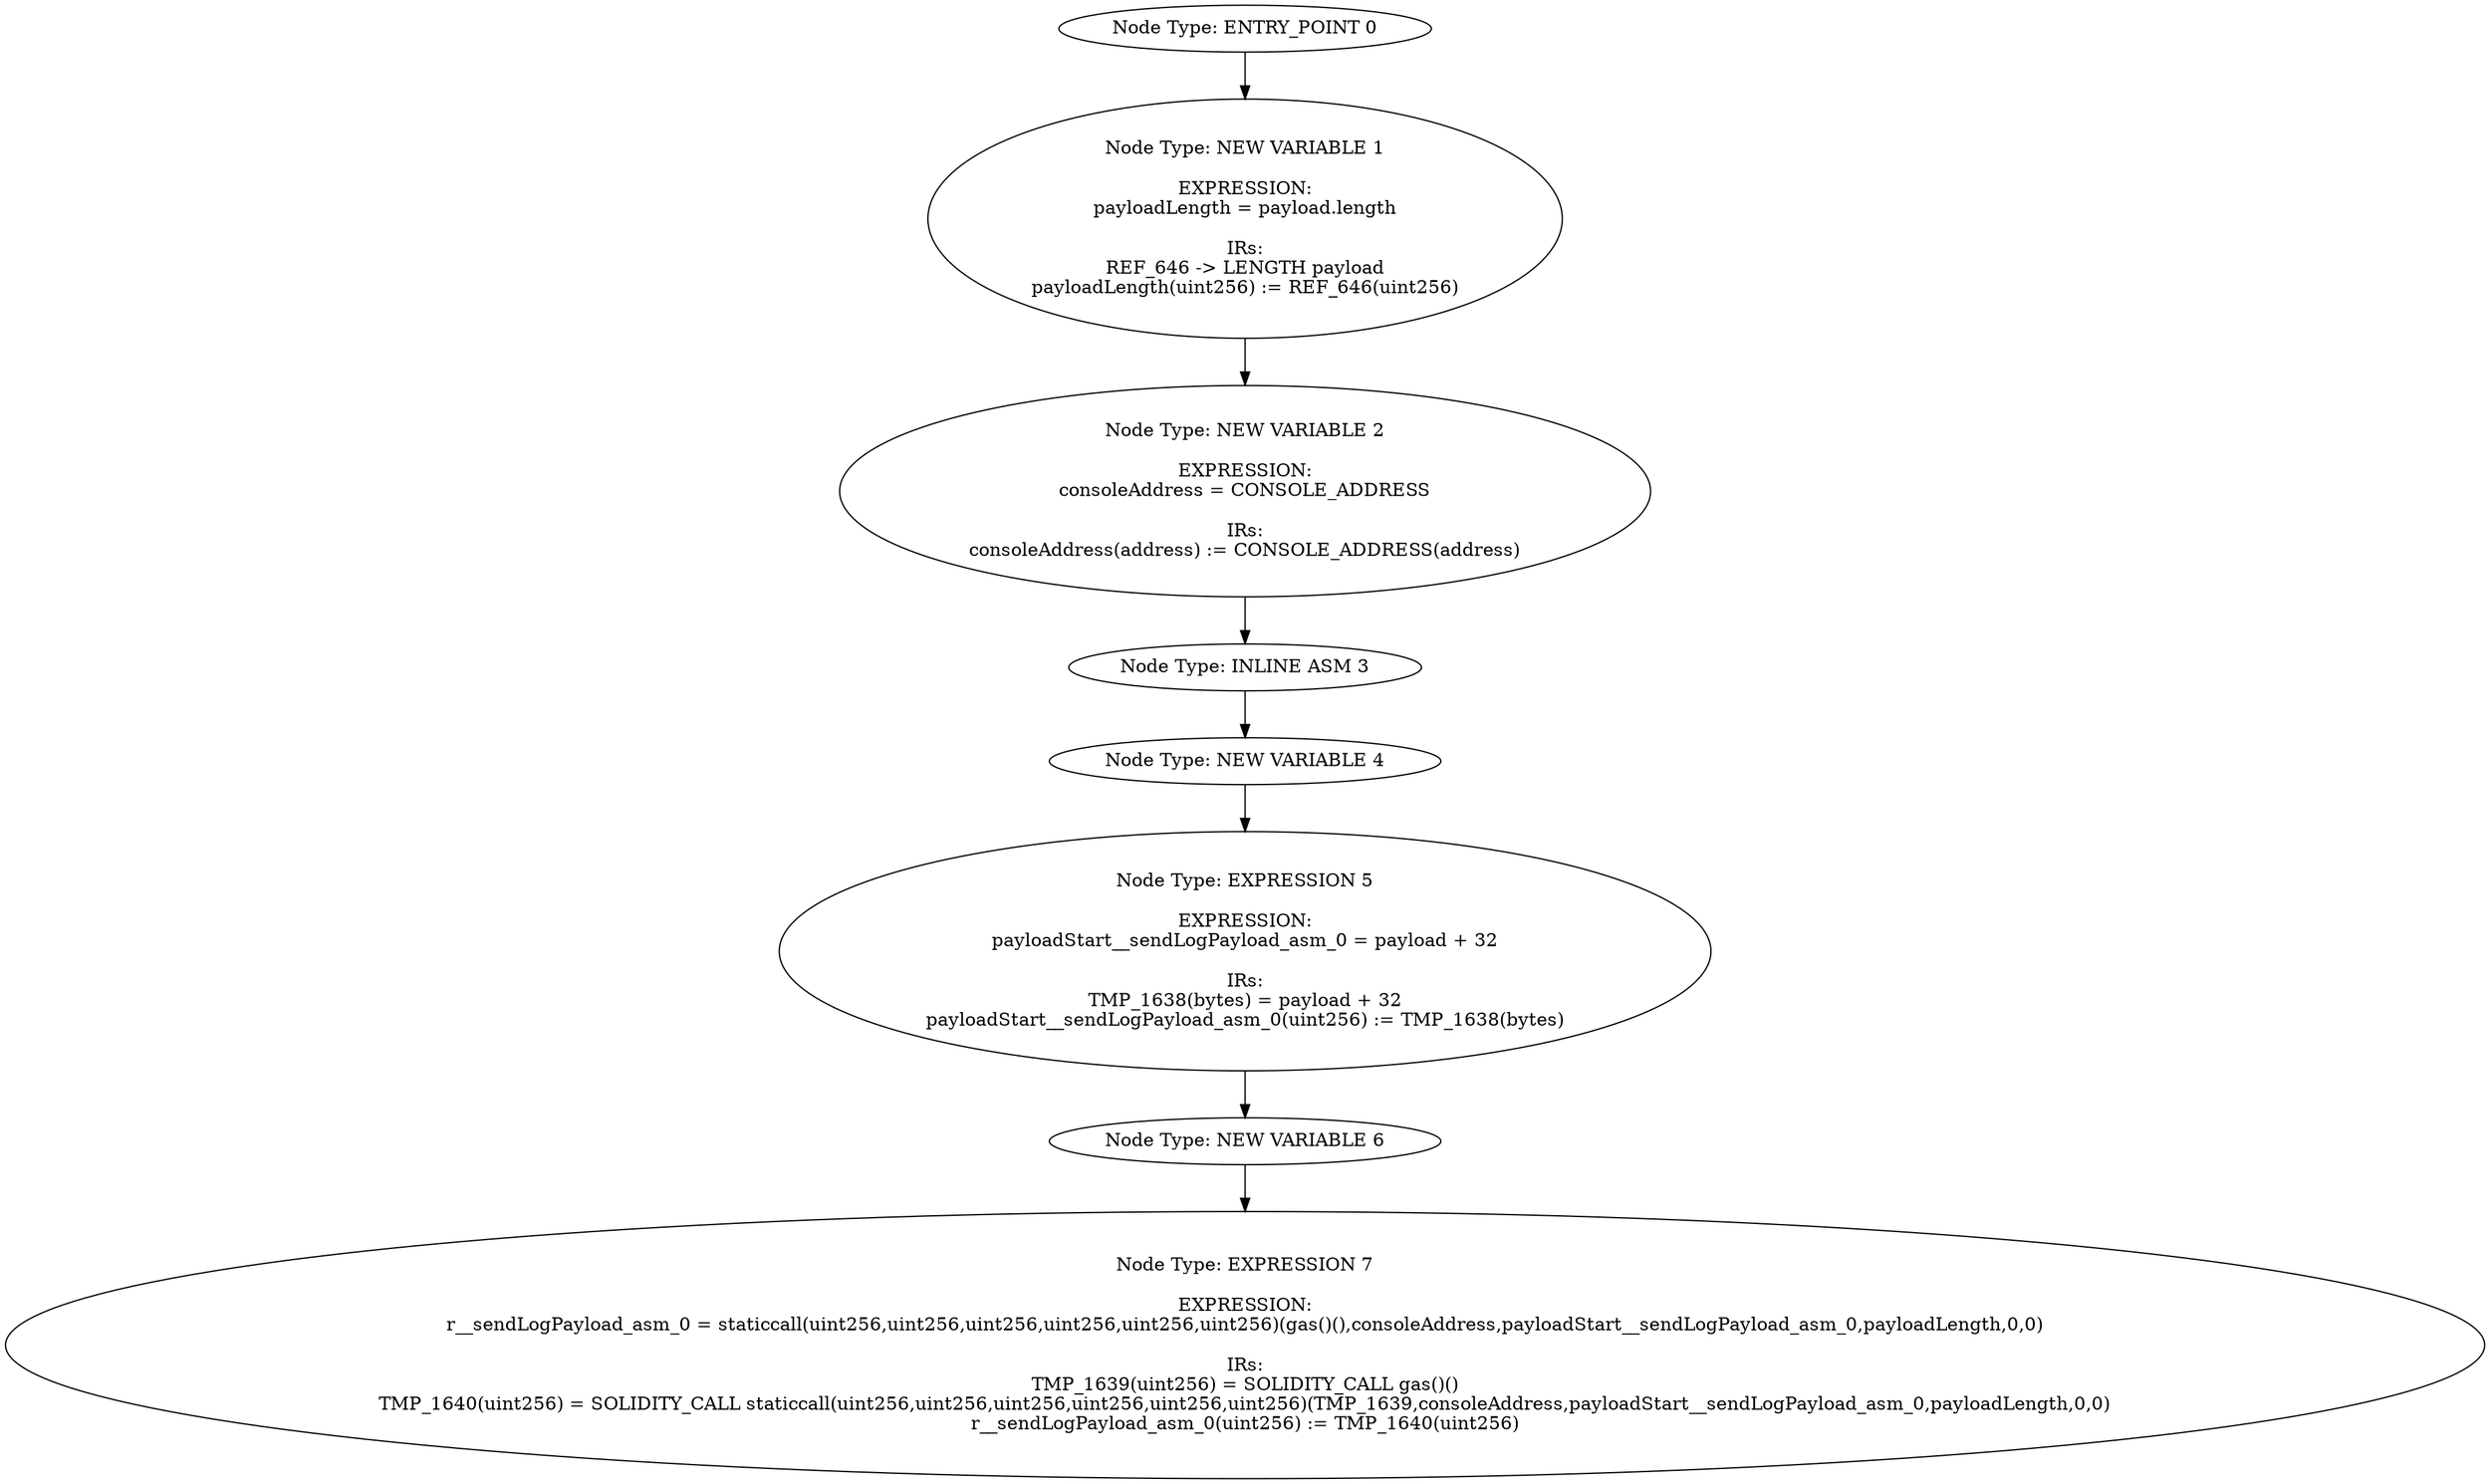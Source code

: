 digraph{
0[label="Node Type: ENTRY_POINT 0
"];
0->1;
1[label="Node Type: NEW VARIABLE 1

EXPRESSION:
payloadLength = payload.length

IRs:
REF_646 -> LENGTH payload
payloadLength(uint256) := REF_646(uint256)"];
1->2;
2[label="Node Type: NEW VARIABLE 2

EXPRESSION:
consoleAddress = CONSOLE_ADDRESS

IRs:
consoleAddress(address) := CONSOLE_ADDRESS(address)"];
2->3;
3[label="Node Type: INLINE ASM 3
"];
3->4;
4[label="Node Type: NEW VARIABLE 4
"];
4->5;
5[label="Node Type: EXPRESSION 5

EXPRESSION:
payloadStart__sendLogPayload_asm_0 = payload + 32

IRs:
TMP_1638(bytes) = payload + 32
payloadStart__sendLogPayload_asm_0(uint256) := TMP_1638(bytes)"];
5->6;
6[label="Node Type: NEW VARIABLE 6
"];
6->7;
7[label="Node Type: EXPRESSION 7

EXPRESSION:
r__sendLogPayload_asm_0 = staticcall(uint256,uint256,uint256,uint256,uint256,uint256)(gas()(),consoleAddress,payloadStart__sendLogPayload_asm_0,payloadLength,0,0)

IRs:
TMP_1639(uint256) = SOLIDITY_CALL gas()()
TMP_1640(uint256) = SOLIDITY_CALL staticcall(uint256,uint256,uint256,uint256,uint256,uint256)(TMP_1639,consoleAddress,payloadStart__sendLogPayload_asm_0,payloadLength,0,0)
r__sendLogPayload_asm_0(uint256) := TMP_1640(uint256)"];
}
